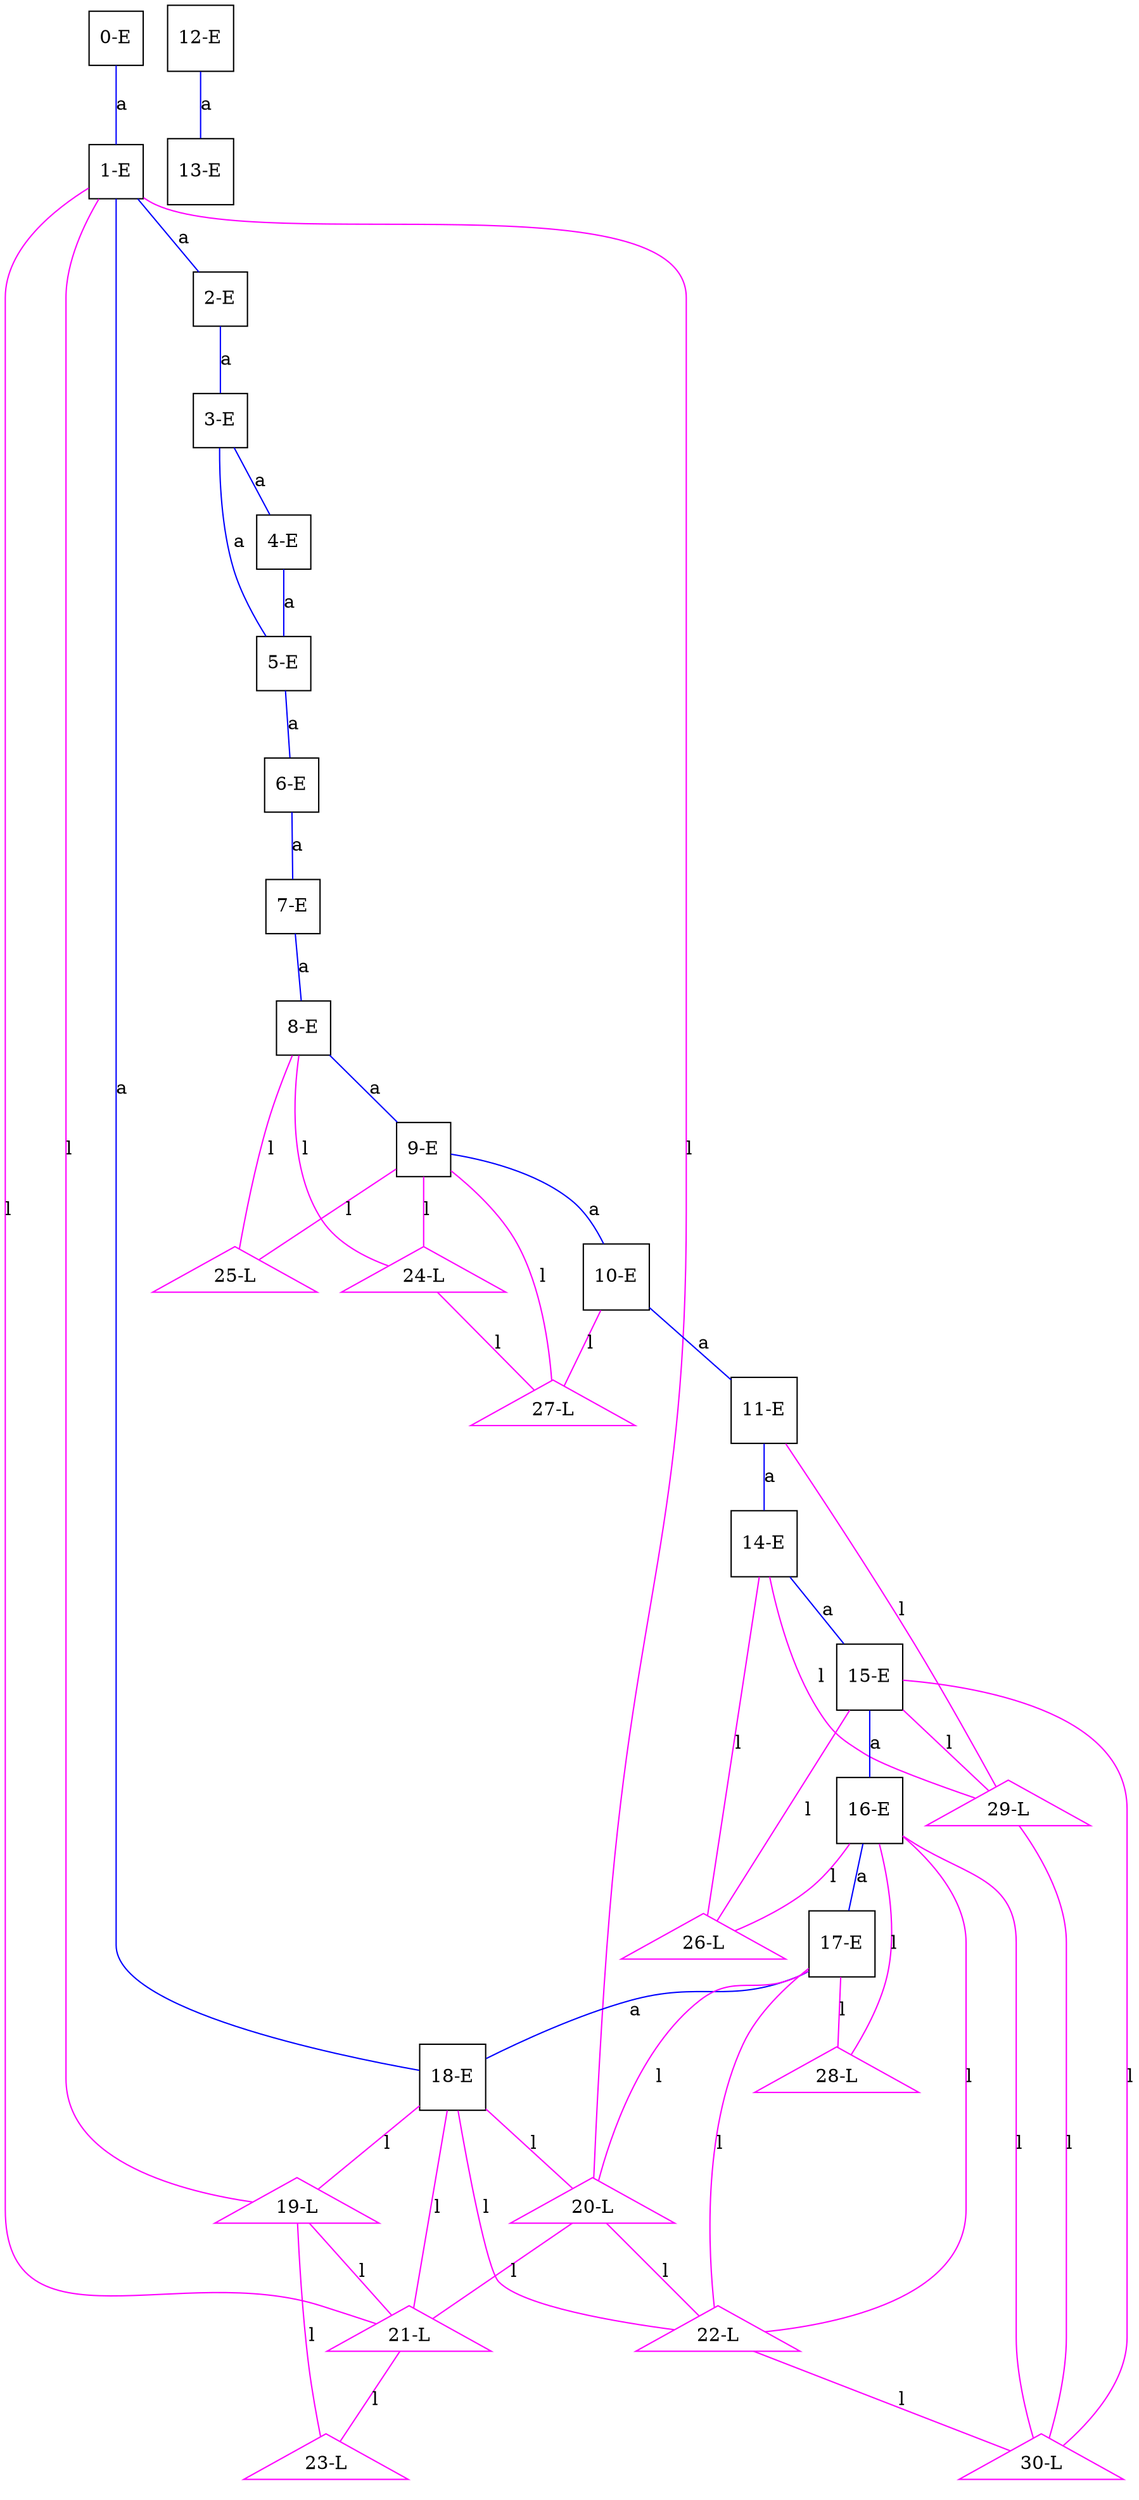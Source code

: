 graph ProteinGraph {
    0 [label="0-E" shape=square color=black];
    1 [label="1-E" shape=square color=black];
    2 [label="2-E" shape=square color=black];
    3 [label="3-E" shape=square color=black];
    4 [label="4-E" shape=square color=black];
    5 [label="5-E" shape=square color=black];
    6 [label="6-E" shape=square color=black];
    7 [label="7-E" shape=square color=black];
    8 [label="8-E" shape=square color=black];
    9 [label="9-E" shape=square color=black];
    10 [label="10-E" shape=square color=black];
    11 [label="11-E" shape=square color=black];
    12 [label="12-E" shape=square color=black];
    13 [label="13-E" shape=square color=black];
    14 [label="14-E" shape=square color=black];
    15 [label="15-E" shape=square color=black];
    16 [label="16-E" shape=square color=black];
    17 [label="17-E" shape=square color=black];
    18 [label="18-E" shape=square color=black];
    19 [label="19-L" shape=triangle color=magenta];
    20 [label="20-L" shape=triangle color=magenta];
    21 [label="21-L" shape=triangle color=magenta];
    22 [label="22-L" shape=triangle color=magenta];
    23 [label="23-L" shape=triangle color=magenta];
    24 [label="24-L" shape=triangle color=magenta];
    25 [label="25-L" shape=triangle color=magenta];
    26 [label="26-L" shape=triangle color=magenta];
    27 [label="27-L" shape=triangle color=magenta];
    28 [label="28-L" shape=triangle color=magenta];
    29 [label="29-L" shape=triangle color=magenta];
    30 [label="30-L" shape=triangle color=magenta];
    0 -- 1 [label="a" color=blue];
    1 -- 2 [label="a" color=blue];
    1 -- 18 [label="a" color=blue];
    1 -- 19 [label="l" color=magenta];
    1 -- 20 [label="l" color=magenta];
    1 -- 21 [label="l" color=magenta];
    2 -- 3 [label="a" color=blue];
    3 -- 4 [label="a" color=blue];
    3 -- 5 [label="a" color=blue];
    4 -- 5 [label="a" color=blue];
    5 -- 6 [label="a" color=blue];
    6 -- 7 [label="a" color=blue];
    7 -- 8 [label="a" color=blue];
    8 -- 9 [label="a" color=blue];
    8 -- 24 [label="l" color=magenta];
    8 -- 25 [label="l" color=magenta];
    9 -- 10 [label="a" color=blue];
    9 -- 24 [label="l" color=magenta];
    9 -- 25 [label="l" color=magenta];
    9 -- 27 [label="l" color=magenta];
    10 -- 11 [label="a" color=blue];
    10 -- 27 [label="l" color=magenta];
    11 -- 14 [label="a" color=blue];
    11 -- 29 [label="l" color=magenta];
    12 -- 13 [label="a" color=blue];
    14 -- 15 [label="a" color=blue];
    14 -- 26 [label="l" color=magenta];
    14 -- 29 [label="l" color=magenta];
    15 -- 16 [label="a" color=blue];
    15 -- 26 [label="l" color=magenta];
    15 -- 29 [label="l" color=magenta];
    15 -- 30 [label="l" color=magenta];
    16 -- 17 [label="a" color=blue];
    16 -- 22 [label="l" color=magenta];
    16 -- 26 [label="l" color=magenta];
    16 -- 28 [label="l" color=magenta];
    16 -- 30 [label="l" color=magenta];
    17 -- 18 [label="a" color=blue];
    17 -- 20 [label="l" color=magenta];
    17 -- 22 [label="l" color=magenta];
    17 -- 28 [label="l" color=magenta];
    18 -- 19 [label="l" color=magenta];
    18 -- 20 [label="l" color=magenta];
    18 -- 21 [label="l" color=magenta];
    18 -- 22 [label="l" color=magenta];
    19 -- 21 [label="l" color=magenta];
    19 -- 23 [label="l" color=magenta];
    20 -- 21 [label="l" color=magenta];
    20 -- 22 [label="l" color=magenta];
    21 -- 23 [label="l" color=magenta];
    22 -- 30 [label="l" color=magenta];
    24 -- 27 [label="l" color=magenta];
    29 -- 30 [label="l" color=magenta];
}
